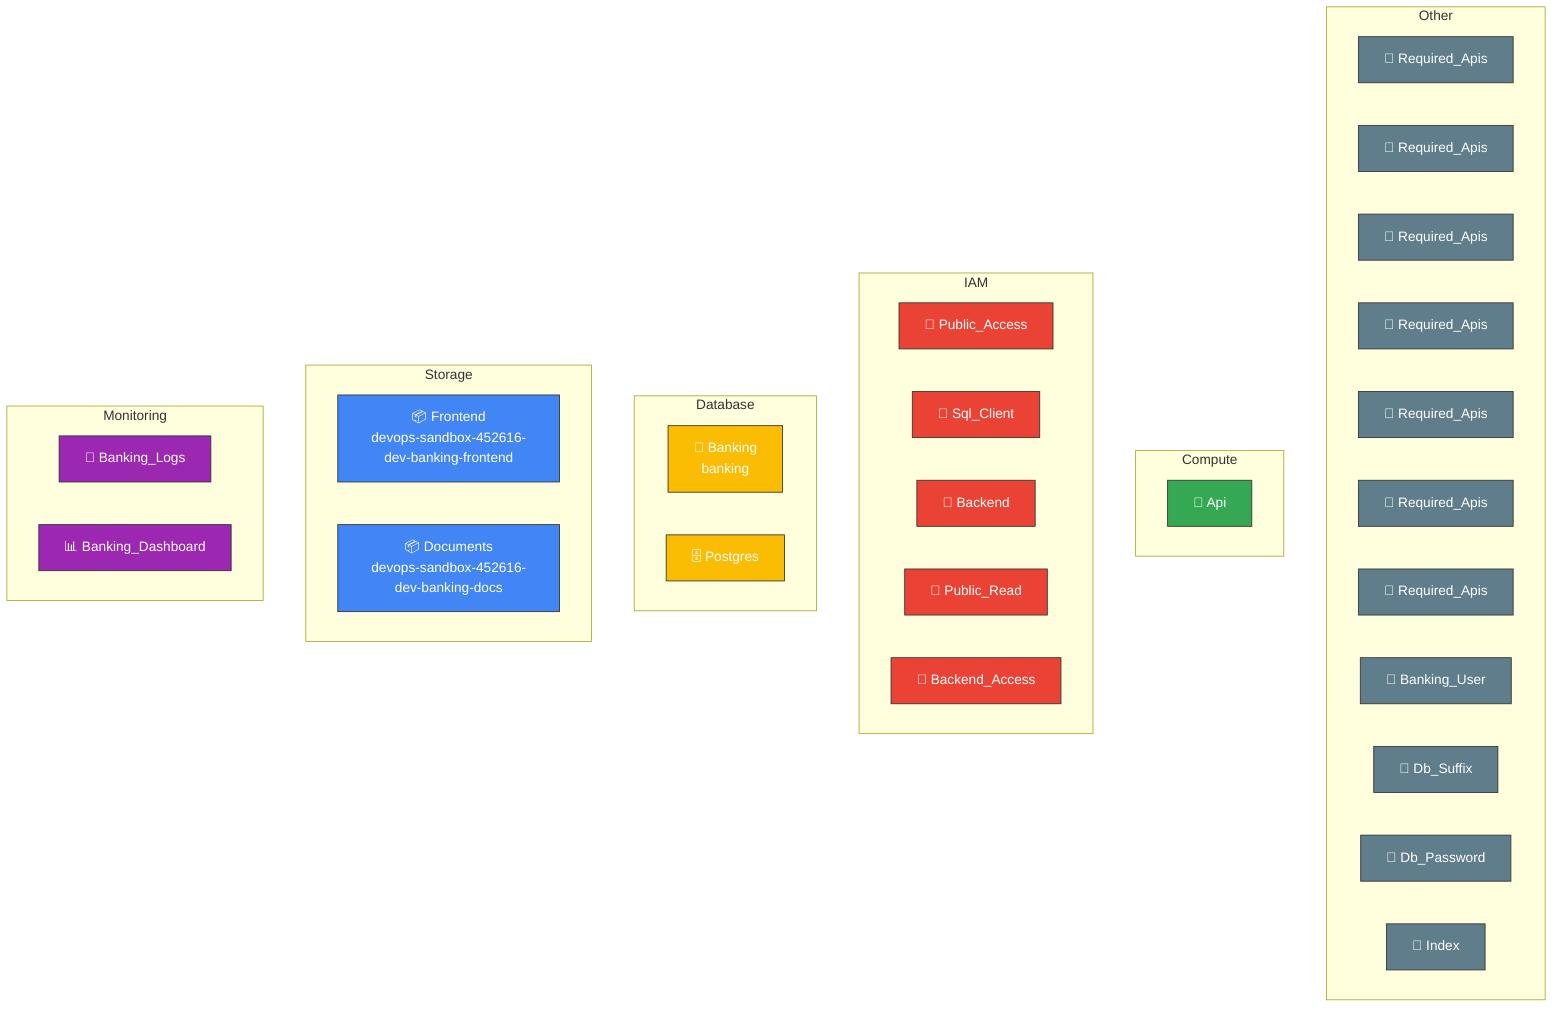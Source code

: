 graph TB

    subgraph Other
        google_project_service_required_apis_cloudresourcemanager[🔧 Required_Apis]
        google_project_service_required_apis_compute[🔧 Required_Apis]
        google_project_service_required_apis_iam[🔧 Required_Apis]
        google_project_service_required_apis_run[🔧 Required_Apis]
        google_project_service_required_apis_sql_component[🔧 Required_Apis]
        google_project_service_required_apis_sqladmin[🔧 Required_Apis]
        google_project_service_required_apis_storage[🔧 Required_Apis]
        module_database_google_sql_user_banking_user[🔧 Banking_User]
        module_database_random_id_db_suffix[🔧 Db_Suffix]
        module_database_random_password_db_password[🔧 Db_Password]
        module_frontend_google_storage_bucket_object_index[🔧 Index]
    end

    subgraph Compute
        module_backend_google_cloud_run_service_api[🚀 Api]
    end

    subgraph IAM
        module_backend_google_cloud_run_service_iam_member_public_access[🔧 Public_Access]
        module_backend_google_project_iam_member_sql_client[🔧 Sql_Client]
        module_backend_google_service_account_backend[👤 Backend]
        module_frontend_google_storage_bucket_iam_member_public_read[🔧 Public_Read]
        module_storage_google_storage_bucket_iam_member_backend_access[🔧 Backend_Access]
    end

    subgraph Database
        module_database_google_sql_database_banking[💾 Banking<br/>banking]
        module_database_google_sql_database_instance_postgres[🗄️ Postgres]
    end

    subgraph Storage
        module_frontend_google_storage_bucket_frontend[📦 Frontend<br/>devops-sandbox-452616-dev-banking-frontend]
        module_storage_google_storage_bucket_documents[📦 Documents<br/>devops-sandbox-452616-dev-banking-docs]
    end

    subgraph Monitoring
        module_monitoring_google_logging_project_sink_banking_logs[📝 Banking_Logs]
        module_monitoring_google_monitoring_dashboard_banking_dashboard[📊 Banking_Dashboard]
    end

    %% Dependencies

    %% Styling
    style google_project_service_required_apis_cloudresourcemanager fill:#607d8b,stroke:#333,color:#fff
    style google_project_service_required_apis_compute fill:#607d8b,stroke:#333,color:#fff
    style google_project_service_required_apis_iam fill:#607d8b,stroke:#333,color:#fff
    style google_project_service_required_apis_run fill:#607d8b,stroke:#333,color:#fff
    style google_project_service_required_apis_sql_component fill:#607d8b,stroke:#333,color:#fff
    style google_project_service_required_apis_sqladmin fill:#607d8b,stroke:#333,color:#fff
    style google_project_service_required_apis_storage fill:#607d8b,stroke:#333,color:#fff
    style module_backend_google_cloud_run_service_api fill:#34a853,stroke:#333,color:#fff
    style module_backend_google_cloud_run_service_iam_member_public_access fill:#ea4335,stroke:#333,color:#fff
    style module_backend_google_project_iam_member_sql_client fill:#ea4335,stroke:#333,color:#fff
    style module_backend_google_service_account_backend fill:#ea4335,stroke:#333,color:#fff
    style module_database_google_sql_database_banking fill:#fbbc04,stroke:#333,color:#fff
    style module_database_google_sql_database_instance_postgres fill:#fbbc04,stroke:#333,color:#fff
    style module_database_google_sql_user_banking_user fill:#607d8b,stroke:#333,color:#fff
    style module_database_random_id_db_suffix fill:#607d8b,stroke:#333,color:#fff
    style module_database_random_password_db_password fill:#607d8b,stroke:#333,color:#fff
    style module_frontend_google_storage_bucket_frontend fill:#4285f4,stroke:#333,color:#fff
    style module_frontend_google_storage_bucket_iam_member_public_read fill:#ea4335,stroke:#333,color:#fff
    style module_frontend_google_storage_bucket_object_index fill:#607d8b,stroke:#333,color:#fff
    style module_monitoring_google_logging_project_sink_banking_logs fill:#9c27b0,stroke:#333,color:#fff
    style module_monitoring_google_monitoring_dashboard_banking_dashboard fill:#9c27b0,stroke:#333,color:#fff
    style module_storage_google_storage_bucket_documents fill:#4285f4,stroke:#333,color:#fff
    style module_storage_google_storage_bucket_iam_member_backend_access fill:#ea4335,stroke:#333,color:#fff